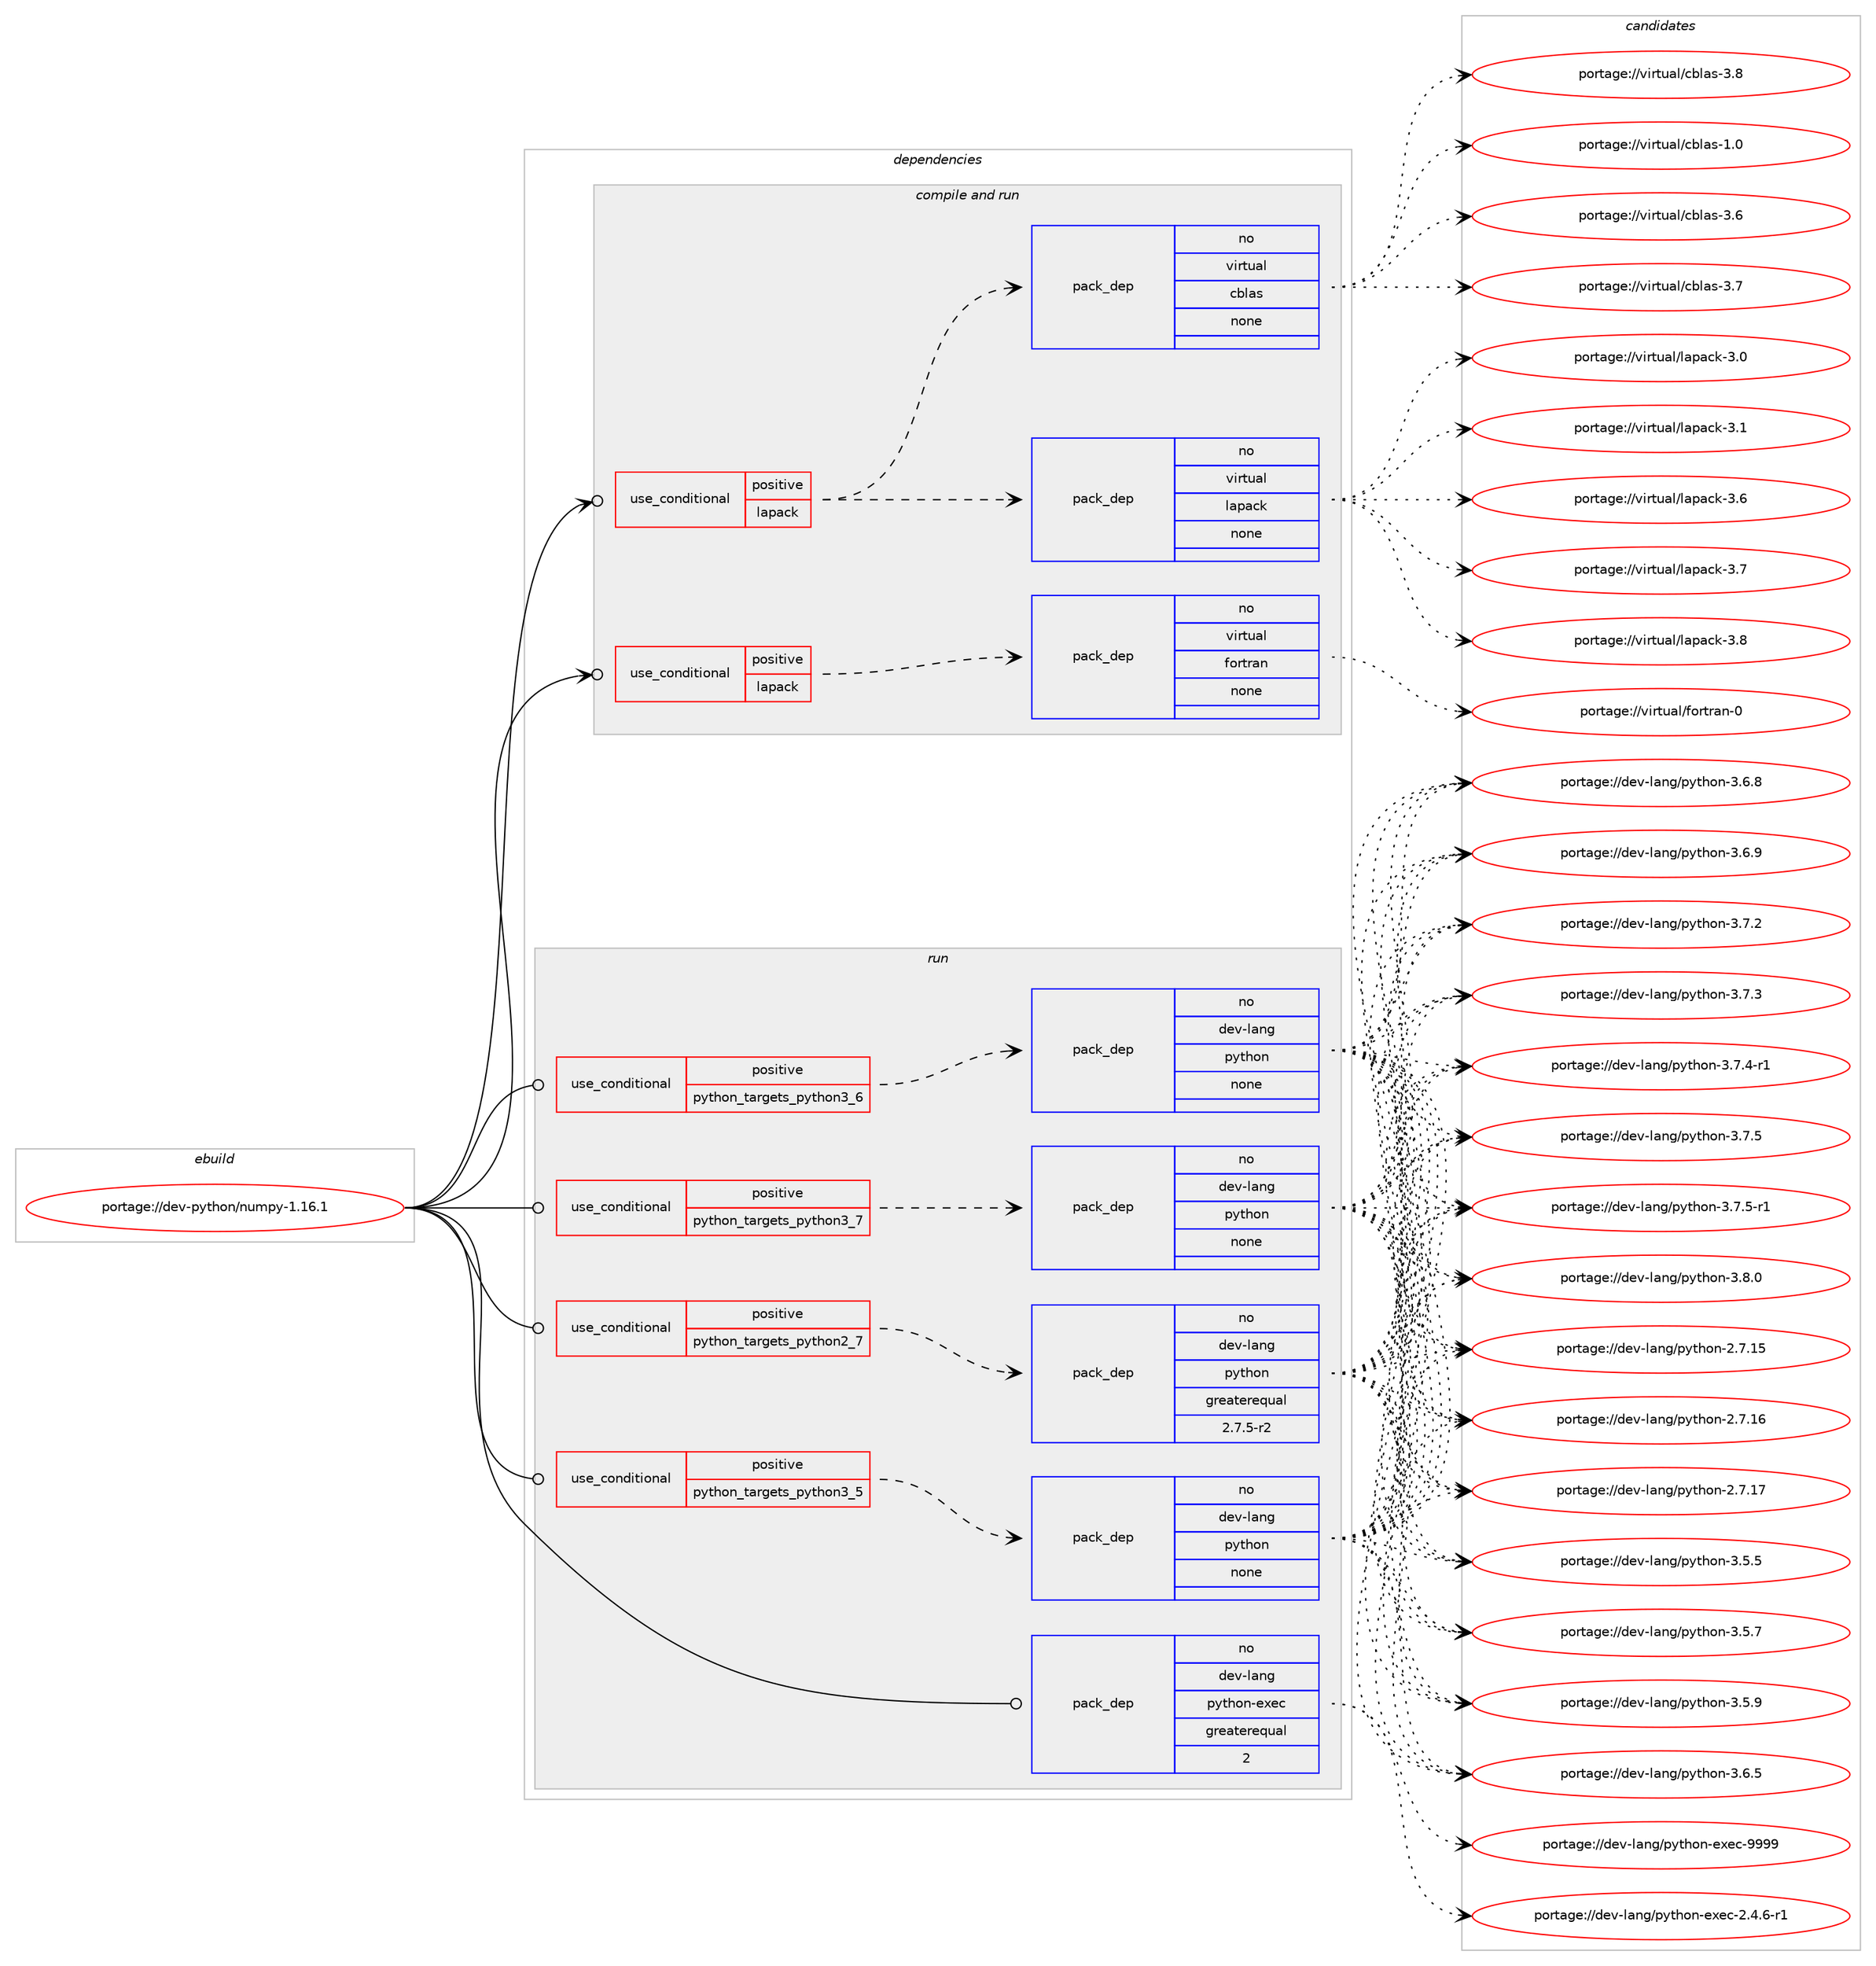 digraph prolog {

# *************
# Graph options
# *************

newrank=true;
concentrate=true;
compound=true;
graph [rankdir=LR,fontname=Helvetica,fontsize=10,ranksep=1.5];#, ranksep=2.5, nodesep=0.2];
edge  [arrowhead=vee];
node  [fontname=Helvetica,fontsize=10];

# **********
# The ebuild
# **********

subgraph cluster_leftcol {
color=gray;
rank=same;
label=<<i>ebuild</i>>;
id [label="portage://dev-python/numpy-1.16.1", color=red, width=4, href="../dev-python/numpy-1.16.1.svg"];
}

# ****************
# The dependencies
# ****************

subgraph cluster_midcol {
color=gray;
label=<<i>dependencies</i>>;
subgraph cluster_compile {
fillcolor="#eeeeee";
style=filled;
label=<<i>compile</i>>;
}
subgraph cluster_compileandrun {
fillcolor="#eeeeee";
style=filled;
label=<<i>compile and run</i>>;
subgraph cond32681 {
dependency152340 [label=<<TABLE BORDER="0" CELLBORDER="1" CELLSPACING="0" CELLPADDING="4"><TR><TD ROWSPAN="3" CELLPADDING="10">use_conditional</TD></TR><TR><TD>positive</TD></TR><TR><TD>lapack</TD></TR></TABLE>>, shape=none, color=red];
subgraph pack116330 {
dependency152341 [label=<<TABLE BORDER="0" CELLBORDER="1" CELLSPACING="0" CELLPADDING="4" WIDTH="220"><TR><TD ROWSPAN="6" CELLPADDING="30">pack_dep</TD></TR><TR><TD WIDTH="110">no</TD></TR><TR><TD>virtual</TD></TR><TR><TD>cblas</TD></TR><TR><TD>none</TD></TR><TR><TD></TD></TR></TABLE>>, shape=none, color=blue];
}
dependency152340:e -> dependency152341:w [weight=20,style="dashed",arrowhead="vee"];
subgraph pack116331 {
dependency152342 [label=<<TABLE BORDER="0" CELLBORDER="1" CELLSPACING="0" CELLPADDING="4" WIDTH="220"><TR><TD ROWSPAN="6" CELLPADDING="30">pack_dep</TD></TR><TR><TD WIDTH="110">no</TD></TR><TR><TD>virtual</TD></TR><TR><TD>lapack</TD></TR><TR><TD>none</TD></TR><TR><TD></TD></TR></TABLE>>, shape=none, color=blue];
}
dependency152340:e -> dependency152342:w [weight=20,style="dashed",arrowhead="vee"];
}
id:e -> dependency152340:w [weight=20,style="solid",arrowhead="odotvee"];
subgraph cond32682 {
dependency152343 [label=<<TABLE BORDER="0" CELLBORDER="1" CELLSPACING="0" CELLPADDING="4"><TR><TD ROWSPAN="3" CELLPADDING="10">use_conditional</TD></TR><TR><TD>positive</TD></TR><TR><TD>lapack</TD></TR></TABLE>>, shape=none, color=red];
subgraph pack116332 {
dependency152344 [label=<<TABLE BORDER="0" CELLBORDER="1" CELLSPACING="0" CELLPADDING="4" WIDTH="220"><TR><TD ROWSPAN="6" CELLPADDING="30">pack_dep</TD></TR><TR><TD WIDTH="110">no</TD></TR><TR><TD>virtual</TD></TR><TR><TD>fortran</TD></TR><TR><TD>none</TD></TR><TR><TD></TD></TR></TABLE>>, shape=none, color=blue];
}
dependency152343:e -> dependency152344:w [weight=20,style="dashed",arrowhead="vee"];
}
id:e -> dependency152343:w [weight=20,style="solid",arrowhead="odotvee"];
}
subgraph cluster_run {
fillcolor="#eeeeee";
style=filled;
label=<<i>run</i>>;
subgraph cond32683 {
dependency152345 [label=<<TABLE BORDER="0" CELLBORDER="1" CELLSPACING="0" CELLPADDING="4"><TR><TD ROWSPAN="3" CELLPADDING="10">use_conditional</TD></TR><TR><TD>positive</TD></TR><TR><TD>python_targets_python2_7</TD></TR></TABLE>>, shape=none, color=red];
subgraph pack116333 {
dependency152346 [label=<<TABLE BORDER="0" CELLBORDER="1" CELLSPACING="0" CELLPADDING="4" WIDTH="220"><TR><TD ROWSPAN="6" CELLPADDING="30">pack_dep</TD></TR><TR><TD WIDTH="110">no</TD></TR><TR><TD>dev-lang</TD></TR><TR><TD>python</TD></TR><TR><TD>greaterequal</TD></TR><TR><TD>2.7.5-r2</TD></TR></TABLE>>, shape=none, color=blue];
}
dependency152345:e -> dependency152346:w [weight=20,style="dashed",arrowhead="vee"];
}
id:e -> dependency152345:w [weight=20,style="solid",arrowhead="odot"];
subgraph cond32684 {
dependency152347 [label=<<TABLE BORDER="0" CELLBORDER="1" CELLSPACING="0" CELLPADDING="4"><TR><TD ROWSPAN="3" CELLPADDING="10">use_conditional</TD></TR><TR><TD>positive</TD></TR><TR><TD>python_targets_python3_5</TD></TR></TABLE>>, shape=none, color=red];
subgraph pack116334 {
dependency152348 [label=<<TABLE BORDER="0" CELLBORDER="1" CELLSPACING="0" CELLPADDING="4" WIDTH="220"><TR><TD ROWSPAN="6" CELLPADDING="30">pack_dep</TD></TR><TR><TD WIDTH="110">no</TD></TR><TR><TD>dev-lang</TD></TR><TR><TD>python</TD></TR><TR><TD>none</TD></TR><TR><TD></TD></TR></TABLE>>, shape=none, color=blue];
}
dependency152347:e -> dependency152348:w [weight=20,style="dashed",arrowhead="vee"];
}
id:e -> dependency152347:w [weight=20,style="solid",arrowhead="odot"];
subgraph cond32685 {
dependency152349 [label=<<TABLE BORDER="0" CELLBORDER="1" CELLSPACING="0" CELLPADDING="4"><TR><TD ROWSPAN="3" CELLPADDING="10">use_conditional</TD></TR><TR><TD>positive</TD></TR><TR><TD>python_targets_python3_6</TD></TR></TABLE>>, shape=none, color=red];
subgraph pack116335 {
dependency152350 [label=<<TABLE BORDER="0" CELLBORDER="1" CELLSPACING="0" CELLPADDING="4" WIDTH="220"><TR><TD ROWSPAN="6" CELLPADDING="30">pack_dep</TD></TR><TR><TD WIDTH="110">no</TD></TR><TR><TD>dev-lang</TD></TR><TR><TD>python</TD></TR><TR><TD>none</TD></TR><TR><TD></TD></TR></TABLE>>, shape=none, color=blue];
}
dependency152349:e -> dependency152350:w [weight=20,style="dashed",arrowhead="vee"];
}
id:e -> dependency152349:w [weight=20,style="solid",arrowhead="odot"];
subgraph cond32686 {
dependency152351 [label=<<TABLE BORDER="0" CELLBORDER="1" CELLSPACING="0" CELLPADDING="4"><TR><TD ROWSPAN="3" CELLPADDING="10">use_conditional</TD></TR><TR><TD>positive</TD></TR><TR><TD>python_targets_python3_7</TD></TR></TABLE>>, shape=none, color=red];
subgraph pack116336 {
dependency152352 [label=<<TABLE BORDER="0" CELLBORDER="1" CELLSPACING="0" CELLPADDING="4" WIDTH="220"><TR><TD ROWSPAN="6" CELLPADDING="30">pack_dep</TD></TR><TR><TD WIDTH="110">no</TD></TR><TR><TD>dev-lang</TD></TR><TR><TD>python</TD></TR><TR><TD>none</TD></TR><TR><TD></TD></TR></TABLE>>, shape=none, color=blue];
}
dependency152351:e -> dependency152352:w [weight=20,style="dashed",arrowhead="vee"];
}
id:e -> dependency152351:w [weight=20,style="solid",arrowhead="odot"];
subgraph pack116337 {
dependency152353 [label=<<TABLE BORDER="0" CELLBORDER="1" CELLSPACING="0" CELLPADDING="4" WIDTH="220"><TR><TD ROWSPAN="6" CELLPADDING="30">pack_dep</TD></TR><TR><TD WIDTH="110">no</TD></TR><TR><TD>dev-lang</TD></TR><TR><TD>python-exec</TD></TR><TR><TD>greaterequal</TD></TR><TR><TD>2</TD></TR></TABLE>>, shape=none, color=blue];
}
id:e -> dependency152353:w [weight=20,style="solid",arrowhead="odot"];
}
}

# **************
# The candidates
# **************

subgraph cluster_choices {
rank=same;
color=gray;
label=<<i>candidates</i>>;

subgraph choice116330 {
color=black;
nodesep=1;
choiceportage118105114116117971084799981089711545494648 [label="portage://virtual/cblas-1.0", color=red, width=4,href="../virtual/cblas-1.0.svg"];
choiceportage118105114116117971084799981089711545514654 [label="portage://virtual/cblas-3.6", color=red, width=4,href="../virtual/cblas-3.6.svg"];
choiceportage118105114116117971084799981089711545514655 [label="portage://virtual/cblas-3.7", color=red, width=4,href="../virtual/cblas-3.7.svg"];
choiceportage118105114116117971084799981089711545514656 [label="portage://virtual/cblas-3.8", color=red, width=4,href="../virtual/cblas-3.8.svg"];
dependency152341:e -> choiceportage118105114116117971084799981089711545494648:w [style=dotted,weight="100"];
dependency152341:e -> choiceportage118105114116117971084799981089711545514654:w [style=dotted,weight="100"];
dependency152341:e -> choiceportage118105114116117971084799981089711545514655:w [style=dotted,weight="100"];
dependency152341:e -> choiceportage118105114116117971084799981089711545514656:w [style=dotted,weight="100"];
}
subgraph choice116331 {
color=black;
nodesep=1;
choiceportage118105114116117971084710897112979910745514648 [label="portage://virtual/lapack-3.0", color=red, width=4,href="../virtual/lapack-3.0.svg"];
choiceportage118105114116117971084710897112979910745514649 [label="portage://virtual/lapack-3.1", color=red, width=4,href="../virtual/lapack-3.1.svg"];
choiceportage118105114116117971084710897112979910745514654 [label="portage://virtual/lapack-3.6", color=red, width=4,href="../virtual/lapack-3.6.svg"];
choiceportage118105114116117971084710897112979910745514655 [label="portage://virtual/lapack-3.7", color=red, width=4,href="../virtual/lapack-3.7.svg"];
choiceportage118105114116117971084710897112979910745514656 [label="portage://virtual/lapack-3.8", color=red, width=4,href="../virtual/lapack-3.8.svg"];
dependency152342:e -> choiceportage118105114116117971084710897112979910745514648:w [style=dotted,weight="100"];
dependency152342:e -> choiceportage118105114116117971084710897112979910745514649:w [style=dotted,weight="100"];
dependency152342:e -> choiceportage118105114116117971084710897112979910745514654:w [style=dotted,weight="100"];
dependency152342:e -> choiceportage118105114116117971084710897112979910745514655:w [style=dotted,weight="100"];
dependency152342:e -> choiceportage118105114116117971084710897112979910745514656:w [style=dotted,weight="100"];
}
subgraph choice116332 {
color=black;
nodesep=1;
choiceportage1181051141161179710847102111114116114971104548 [label="portage://virtual/fortran-0", color=red, width=4,href="../virtual/fortran-0.svg"];
dependency152344:e -> choiceportage1181051141161179710847102111114116114971104548:w [style=dotted,weight="100"];
}
subgraph choice116333 {
color=black;
nodesep=1;
choiceportage10010111845108971101034711212111610411111045504655464953 [label="portage://dev-lang/python-2.7.15", color=red, width=4,href="../dev-lang/python-2.7.15.svg"];
choiceportage10010111845108971101034711212111610411111045504655464954 [label="portage://dev-lang/python-2.7.16", color=red, width=4,href="../dev-lang/python-2.7.16.svg"];
choiceportage10010111845108971101034711212111610411111045504655464955 [label="portage://dev-lang/python-2.7.17", color=red, width=4,href="../dev-lang/python-2.7.17.svg"];
choiceportage100101118451089711010347112121116104111110455146534653 [label="portage://dev-lang/python-3.5.5", color=red, width=4,href="../dev-lang/python-3.5.5.svg"];
choiceportage100101118451089711010347112121116104111110455146534655 [label="portage://dev-lang/python-3.5.7", color=red, width=4,href="../dev-lang/python-3.5.7.svg"];
choiceportage100101118451089711010347112121116104111110455146534657 [label="portage://dev-lang/python-3.5.9", color=red, width=4,href="../dev-lang/python-3.5.9.svg"];
choiceportage100101118451089711010347112121116104111110455146544653 [label="portage://dev-lang/python-3.6.5", color=red, width=4,href="../dev-lang/python-3.6.5.svg"];
choiceportage100101118451089711010347112121116104111110455146544656 [label="portage://dev-lang/python-3.6.8", color=red, width=4,href="../dev-lang/python-3.6.8.svg"];
choiceportage100101118451089711010347112121116104111110455146544657 [label="portage://dev-lang/python-3.6.9", color=red, width=4,href="../dev-lang/python-3.6.9.svg"];
choiceportage100101118451089711010347112121116104111110455146554650 [label="portage://dev-lang/python-3.7.2", color=red, width=4,href="../dev-lang/python-3.7.2.svg"];
choiceportage100101118451089711010347112121116104111110455146554651 [label="portage://dev-lang/python-3.7.3", color=red, width=4,href="../dev-lang/python-3.7.3.svg"];
choiceportage1001011184510897110103471121211161041111104551465546524511449 [label="portage://dev-lang/python-3.7.4-r1", color=red, width=4,href="../dev-lang/python-3.7.4-r1.svg"];
choiceportage100101118451089711010347112121116104111110455146554653 [label="portage://dev-lang/python-3.7.5", color=red, width=4,href="../dev-lang/python-3.7.5.svg"];
choiceportage1001011184510897110103471121211161041111104551465546534511449 [label="portage://dev-lang/python-3.7.5-r1", color=red, width=4,href="../dev-lang/python-3.7.5-r1.svg"];
choiceportage100101118451089711010347112121116104111110455146564648 [label="portage://dev-lang/python-3.8.0", color=red, width=4,href="../dev-lang/python-3.8.0.svg"];
dependency152346:e -> choiceportage10010111845108971101034711212111610411111045504655464953:w [style=dotted,weight="100"];
dependency152346:e -> choiceportage10010111845108971101034711212111610411111045504655464954:w [style=dotted,weight="100"];
dependency152346:e -> choiceportage10010111845108971101034711212111610411111045504655464955:w [style=dotted,weight="100"];
dependency152346:e -> choiceportage100101118451089711010347112121116104111110455146534653:w [style=dotted,weight="100"];
dependency152346:e -> choiceportage100101118451089711010347112121116104111110455146534655:w [style=dotted,weight="100"];
dependency152346:e -> choiceportage100101118451089711010347112121116104111110455146534657:w [style=dotted,weight="100"];
dependency152346:e -> choiceportage100101118451089711010347112121116104111110455146544653:w [style=dotted,weight="100"];
dependency152346:e -> choiceportage100101118451089711010347112121116104111110455146544656:w [style=dotted,weight="100"];
dependency152346:e -> choiceportage100101118451089711010347112121116104111110455146544657:w [style=dotted,weight="100"];
dependency152346:e -> choiceportage100101118451089711010347112121116104111110455146554650:w [style=dotted,weight="100"];
dependency152346:e -> choiceportage100101118451089711010347112121116104111110455146554651:w [style=dotted,weight="100"];
dependency152346:e -> choiceportage1001011184510897110103471121211161041111104551465546524511449:w [style=dotted,weight="100"];
dependency152346:e -> choiceportage100101118451089711010347112121116104111110455146554653:w [style=dotted,weight="100"];
dependency152346:e -> choiceportage1001011184510897110103471121211161041111104551465546534511449:w [style=dotted,weight="100"];
dependency152346:e -> choiceportage100101118451089711010347112121116104111110455146564648:w [style=dotted,weight="100"];
}
subgraph choice116334 {
color=black;
nodesep=1;
choiceportage10010111845108971101034711212111610411111045504655464953 [label="portage://dev-lang/python-2.7.15", color=red, width=4,href="../dev-lang/python-2.7.15.svg"];
choiceportage10010111845108971101034711212111610411111045504655464954 [label="portage://dev-lang/python-2.7.16", color=red, width=4,href="../dev-lang/python-2.7.16.svg"];
choiceportage10010111845108971101034711212111610411111045504655464955 [label="portage://dev-lang/python-2.7.17", color=red, width=4,href="../dev-lang/python-2.7.17.svg"];
choiceportage100101118451089711010347112121116104111110455146534653 [label="portage://dev-lang/python-3.5.5", color=red, width=4,href="../dev-lang/python-3.5.5.svg"];
choiceportage100101118451089711010347112121116104111110455146534655 [label="portage://dev-lang/python-3.5.7", color=red, width=4,href="../dev-lang/python-3.5.7.svg"];
choiceportage100101118451089711010347112121116104111110455146534657 [label="portage://dev-lang/python-3.5.9", color=red, width=4,href="../dev-lang/python-3.5.9.svg"];
choiceportage100101118451089711010347112121116104111110455146544653 [label="portage://dev-lang/python-3.6.5", color=red, width=4,href="../dev-lang/python-3.6.5.svg"];
choiceportage100101118451089711010347112121116104111110455146544656 [label="portage://dev-lang/python-3.6.8", color=red, width=4,href="../dev-lang/python-3.6.8.svg"];
choiceportage100101118451089711010347112121116104111110455146544657 [label="portage://dev-lang/python-3.6.9", color=red, width=4,href="../dev-lang/python-3.6.9.svg"];
choiceportage100101118451089711010347112121116104111110455146554650 [label="portage://dev-lang/python-3.7.2", color=red, width=4,href="../dev-lang/python-3.7.2.svg"];
choiceportage100101118451089711010347112121116104111110455146554651 [label="portage://dev-lang/python-3.7.3", color=red, width=4,href="../dev-lang/python-3.7.3.svg"];
choiceportage1001011184510897110103471121211161041111104551465546524511449 [label="portage://dev-lang/python-3.7.4-r1", color=red, width=4,href="../dev-lang/python-3.7.4-r1.svg"];
choiceportage100101118451089711010347112121116104111110455146554653 [label="portage://dev-lang/python-3.7.5", color=red, width=4,href="../dev-lang/python-3.7.5.svg"];
choiceportage1001011184510897110103471121211161041111104551465546534511449 [label="portage://dev-lang/python-3.7.5-r1", color=red, width=4,href="../dev-lang/python-3.7.5-r1.svg"];
choiceportage100101118451089711010347112121116104111110455146564648 [label="portage://dev-lang/python-3.8.0", color=red, width=4,href="../dev-lang/python-3.8.0.svg"];
dependency152348:e -> choiceportage10010111845108971101034711212111610411111045504655464953:w [style=dotted,weight="100"];
dependency152348:e -> choiceportage10010111845108971101034711212111610411111045504655464954:w [style=dotted,weight="100"];
dependency152348:e -> choiceportage10010111845108971101034711212111610411111045504655464955:w [style=dotted,weight="100"];
dependency152348:e -> choiceportage100101118451089711010347112121116104111110455146534653:w [style=dotted,weight="100"];
dependency152348:e -> choiceportage100101118451089711010347112121116104111110455146534655:w [style=dotted,weight="100"];
dependency152348:e -> choiceportage100101118451089711010347112121116104111110455146534657:w [style=dotted,weight="100"];
dependency152348:e -> choiceportage100101118451089711010347112121116104111110455146544653:w [style=dotted,weight="100"];
dependency152348:e -> choiceportage100101118451089711010347112121116104111110455146544656:w [style=dotted,weight="100"];
dependency152348:e -> choiceportage100101118451089711010347112121116104111110455146544657:w [style=dotted,weight="100"];
dependency152348:e -> choiceportage100101118451089711010347112121116104111110455146554650:w [style=dotted,weight="100"];
dependency152348:e -> choiceportage100101118451089711010347112121116104111110455146554651:w [style=dotted,weight="100"];
dependency152348:e -> choiceportage1001011184510897110103471121211161041111104551465546524511449:w [style=dotted,weight="100"];
dependency152348:e -> choiceportage100101118451089711010347112121116104111110455146554653:w [style=dotted,weight="100"];
dependency152348:e -> choiceportage1001011184510897110103471121211161041111104551465546534511449:w [style=dotted,weight="100"];
dependency152348:e -> choiceportage100101118451089711010347112121116104111110455146564648:w [style=dotted,weight="100"];
}
subgraph choice116335 {
color=black;
nodesep=1;
choiceportage10010111845108971101034711212111610411111045504655464953 [label="portage://dev-lang/python-2.7.15", color=red, width=4,href="../dev-lang/python-2.7.15.svg"];
choiceportage10010111845108971101034711212111610411111045504655464954 [label="portage://dev-lang/python-2.7.16", color=red, width=4,href="../dev-lang/python-2.7.16.svg"];
choiceportage10010111845108971101034711212111610411111045504655464955 [label="portage://dev-lang/python-2.7.17", color=red, width=4,href="../dev-lang/python-2.7.17.svg"];
choiceportage100101118451089711010347112121116104111110455146534653 [label="portage://dev-lang/python-3.5.5", color=red, width=4,href="../dev-lang/python-3.5.5.svg"];
choiceportage100101118451089711010347112121116104111110455146534655 [label="portage://dev-lang/python-3.5.7", color=red, width=4,href="../dev-lang/python-3.5.7.svg"];
choiceportage100101118451089711010347112121116104111110455146534657 [label="portage://dev-lang/python-3.5.9", color=red, width=4,href="../dev-lang/python-3.5.9.svg"];
choiceportage100101118451089711010347112121116104111110455146544653 [label="portage://dev-lang/python-3.6.5", color=red, width=4,href="../dev-lang/python-3.6.5.svg"];
choiceportage100101118451089711010347112121116104111110455146544656 [label="portage://dev-lang/python-3.6.8", color=red, width=4,href="../dev-lang/python-3.6.8.svg"];
choiceportage100101118451089711010347112121116104111110455146544657 [label="portage://dev-lang/python-3.6.9", color=red, width=4,href="../dev-lang/python-3.6.9.svg"];
choiceportage100101118451089711010347112121116104111110455146554650 [label="portage://dev-lang/python-3.7.2", color=red, width=4,href="../dev-lang/python-3.7.2.svg"];
choiceportage100101118451089711010347112121116104111110455146554651 [label="portage://dev-lang/python-3.7.3", color=red, width=4,href="../dev-lang/python-3.7.3.svg"];
choiceportage1001011184510897110103471121211161041111104551465546524511449 [label="portage://dev-lang/python-3.7.4-r1", color=red, width=4,href="../dev-lang/python-3.7.4-r1.svg"];
choiceportage100101118451089711010347112121116104111110455146554653 [label="portage://dev-lang/python-3.7.5", color=red, width=4,href="../dev-lang/python-3.7.5.svg"];
choiceportage1001011184510897110103471121211161041111104551465546534511449 [label="portage://dev-lang/python-3.7.5-r1", color=red, width=4,href="../dev-lang/python-3.7.5-r1.svg"];
choiceportage100101118451089711010347112121116104111110455146564648 [label="portage://dev-lang/python-3.8.0", color=red, width=4,href="../dev-lang/python-3.8.0.svg"];
dependency152350:e -> choiceportage10010111845108971101034711212111610411111045504655464953:w [style=dotted,weight="100"];
dependency152350:e -> choiceportage10010111845108971101034711212111610411111045504655464954:w [style=dotted,weight="100"];
dependency152350:e -> choiceportage10010111845108971101034711212111610411111045504655464955:w [style=dotted,weight="100"];
dependency152350:e -> choiceportage100101118451089711010347112121116104111110455146534653:w [style=dotted,weight="100"];
dependency152350:e -> choiceportage100101118451089711010347112121116104111110455146534655:w [style=dotted,weight="100"];
dependency152350:e -> choiceportage100101118451089711010347112121116104111110455146534657:w [style=dotted,weight="100"];
dependency152350:e -> choiceportage100101118451089711010347112121116104111110455146544653:w [style=dotted,weight="100"];
dependency152350:e -> choiceportage100101118451089711010347112121116104111110455146544656:w [style=dotted,weight="100"];
dependency152350:e -> choiceportage100101118451089711010347112121116104111110455146544657:w [style=dotted,weight="100"];
dependency152350:e -> choiceportage100101118451089711010347112121116104111110455146554650:w [style=dotted,weight="100"];
dependency152350:e -> choiceportage100101118451089711010347112121116104111110455146554651:w [style=dotted,weight="100"];
dependency152350:e -> choiceportage1001011184510897110103471121211161041111104551465546524511449:w [style=dotted,weight="100"];
dependency152350:e -> choiceportage100101118451089711010347112121116104111110455146554653:w [style=dotted,weight="100"];
dependency152350:e -> choiceportage1001011184510897110103471121211161041111104551465546534511449:w [style=dotted,weight="100"];
dependency152350:e -> choiceportage100101118451089711010347112121116104111110455146564648:w [style=dotted,weight="100"];
}
subgraph choice116336 {
color=black;
nodesep=1;
choiceportage10010111845108971101034711212111610411111045504655464953 [label="portage://dev-lang/python-2.7.15", color=red, width=4,href="../dev-lang/python-2.7.15.svg"];
choiceportage10010111845108971101034711212111610411111045504655464954 [label="portage://dev-lang/python-2.7.16", color=red, width=4,href="../dev-lang/python-2.7.16.svg"];
choiceportage10010111845108971101034711212111610411111045504655464955 [label="portage://dev-lang/python-2.7.17", color=red, width=4,href="../dev-lang/python-2.7.17.svg"];
choiceportage100101118451089711010347112121116104111110455146534653 [label="portage://dev-lang/python-3.5.5", color=red, width=4,href="../dev-lang/python-3.5.5.svg"];
choiceportage100101118451089711010347112121116104111110455146534655 [label="portage://dev-lang/python-3.5.7", color=red, width=4,href="../dev-lang/python-3.5.7.svg"];
choiceportage100101118451089711010347112121116104111110455146534657 [label="portage://dev-lang/python-3.5.9", color=red, width=4,href="../dev-lang/python-3.5.9.svg"];
choiceportage100101118451089711010347112121116104111110455146544653 [label="portage://dev-lang/python-3.6.5", color=red, width=4,href="../dev-lang/python-3.6.5.svg"];
choiceportage100101118451089711010347112121116104111110455146544656 [label="portage://dev-lang/python-3.6.8", color=red, width=4,href="../dev-lang/python-3.6.8.svg"];
choiceportage100101118451089711010347112121116104111110455146544657 [label="portage://dev-lang/python-3.6.9", color=red, width=4,href="../dev-lang/python-3.6.9.svg"];
choiceportage100101118451089711010347112121116104111110455146554650 [label="portage://dev-lang/python-3.7.2", color=red, width=4,href="../dev-lang/python-3.7.2.svg"];
choiceportage100101118451089711010347112121116104111110455146554651 [label="portage://dev-lang/python-3.7.3", color=red, width=4,href="../dev-lang/python-3.7.3.svg"];
choiceportage1001011184510897110103471121211161041111104551465546524511449 [label="portage://dev-lang/python-3.7.4-r1", color=red, width=4,href="../dev-lang/python-3.7.4-r1.svg"];
choiceportage100101118451089711010347112121116104111110455146554653 [label="portage://dev-lang/python-3.7.5", color=red, width=4,href="../dev-lang/python-3.7.5.svg"];
choiceportage1001011184510897110103471121211161041111104551465546534511449 [label="portage://dev-lang/python-3.7.5-r1", color=red, width=4,href="../dev-lang/python-3.7.5-r1.svg"];
choiceportage100101118451089711010347112121116104111110455146564648 [label="portage://dev-lang/python-3.8.0", color=red, width=4,href="../dev-lang/python-3.8.0.svg"];
dependency152352:e -> choiceportage10010111845108971101034711212111610411111045504655464953:w [style=dotted,weight="100"];
dependency152352:e -> choiceportage10010111845108971101034711212111610411111045504655464954:w [style=dotted,weight="100"];
dependency152352:e -> choiceportage10010111845108971101034711212111610411111045504655464955:w [style=dotted,weight="100"];
dependency152352:e -> choiceportage100101118451089711010347112121116104111110455146534653:w [style=dotted,weight="100"];
dependency152352:e -> choiceportage100101118451089711010347112121116104111110455146534655:w [style=dotted,weight="100"];
dependency152352:e -> choiceportage100101118451089711010347112121116104111110455146534657:w [style=dotted,weight="100"];
dependency152352:e -> choiceportage100101118451089711010347112121116104111110455146544653:w [style=dotted,weight="100"];
dependency152352:e -> choiceportage100101118451089711010347112121116104111110455146544656:w [style=dotted,weight="100"];
dependency152352:e -> choiceportage100101118451089711010347112121116104111110455146544657:w [style=dotted,weight="100"];
dependency152352:e -> choiceportage100101118451089711010347112121116104111110455146554650:w [style=dotted,weight="100"];
dependency152352:e -> choiceportage100101118451089711010347112121116104111110455146554651:w [style=dotted,weight="100"];
dependency152352:e -> choiceportage1001011184510897110103471121211161041111104551465546524511449:w [style=dotted,weight="100"];
dependency152352:e -> choiceportage100101118451089711010347112121116104111110455146554653:w [style=dotted,weight="100"];
dependency152352:e -> choiceportage1001011184510897110103471121211161041111104551465546534511449:w [style=dotted,weight="100"];
dependency152352:e -> choiceportage100101118451089711010347112121116104111110455146564648:w [style=dotted,weight="100"];
}
subgraph choice116337 {
color=black;
nodesep=1;
choiceportage10010111845108971101034711212111610411111045101120101994550465246544511449 [label="portage://dev-lang/python-exec-2.4.6-r1", color=red, width=4,href="../dev-lang/python-exec-2.4.6-r1.svg"];
choiceportage10010111845108971101034711212111610411111045101120101994557575757 [label="portage://dev-lang/python-exec-9999", color=red, width=4,href="../dev-lang/python-exec-9999.svg"];
dependency152353:e -> choiceportage10010111845108971101034711212111610411111045101120101994550465246544511449:w [style=dotted,weight="100"];
dependency152353:e -> choiceportage10010111845108971101034711212111610411111045101120101994557575757:w [style=dotted,weight="100"];
}
}

}
